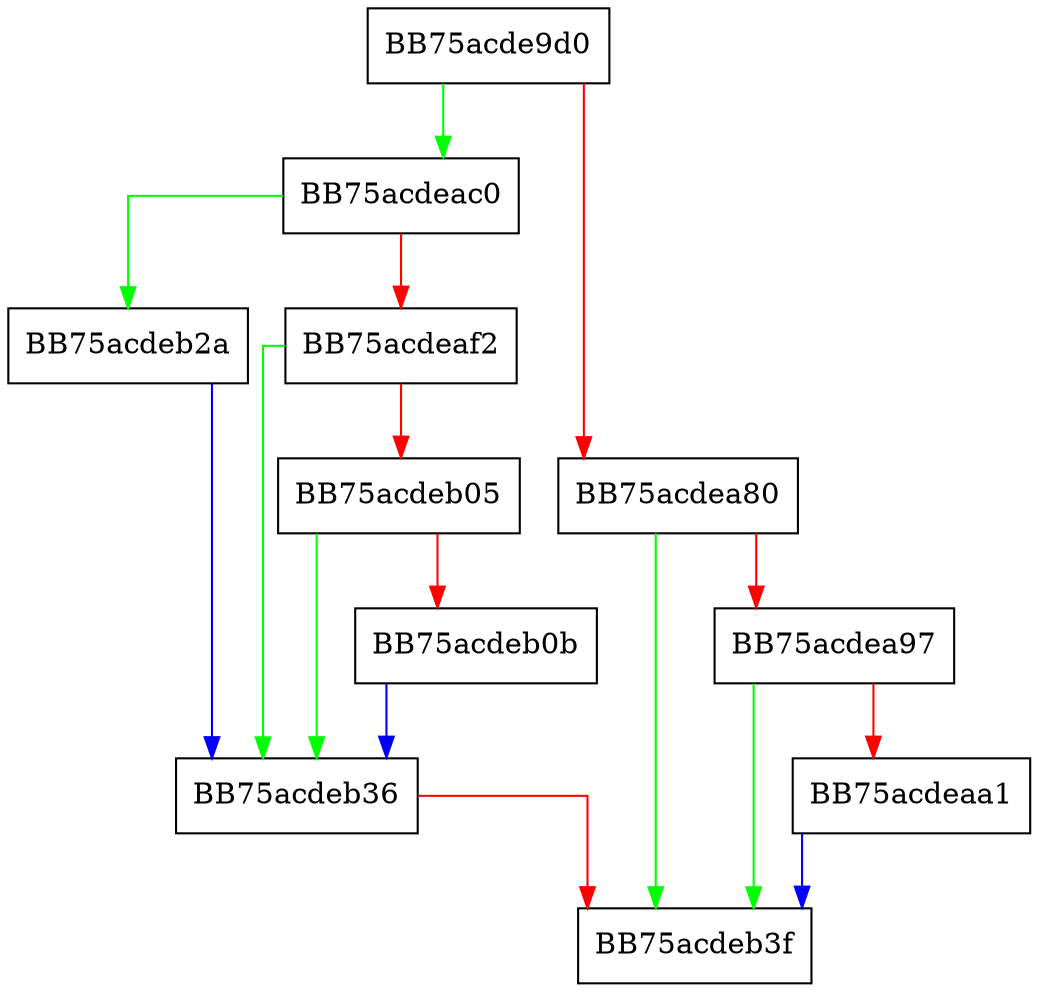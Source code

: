 digraph IsReparsePoint {
  node [shape="box"];
  graph [splines=ortho];
  BB75acde9d0 -> BB75acdeac0 [color="green"];
  BB75acde9d0 -> BB75acdea80 [color="red"];
  BB75acdea80 -> BB75acdeb3f [color="green"];
  BB75acdea80 -> BB75acdea97 [color="red"];
  BB75acdea97 -> BB75acdeb3f [color="green"];
  BB75acdea97 -> BB75acdeaa1 [color="red"];
  BB75acdeaa1 -> BB75acdeb3f [color="blue"];
  BB75acdeac0 -> BB75acdeb2a [color="green"];
  BB75acdeac0 -> BB75acdeaf2 [color="red"];
  BB75acdeaf2 -> BB75acdeb36 [color="green"];
  BB75acdeaf2 -> BB75acdeb05 [color="red"];
  BB75acdeb05 -> BB75acdeb36 [color="green"];
  BB75acdeb05 -> BB75acdeb0b [color="red"];
  BB75acdeb0b -> BB75acdeb36 [color="blue"];
  BB75acdeb2a -> BB75acdeb36 [color="blue"];
  BB75acdeb36 -> BB75acdeb3f [color="red"];
}